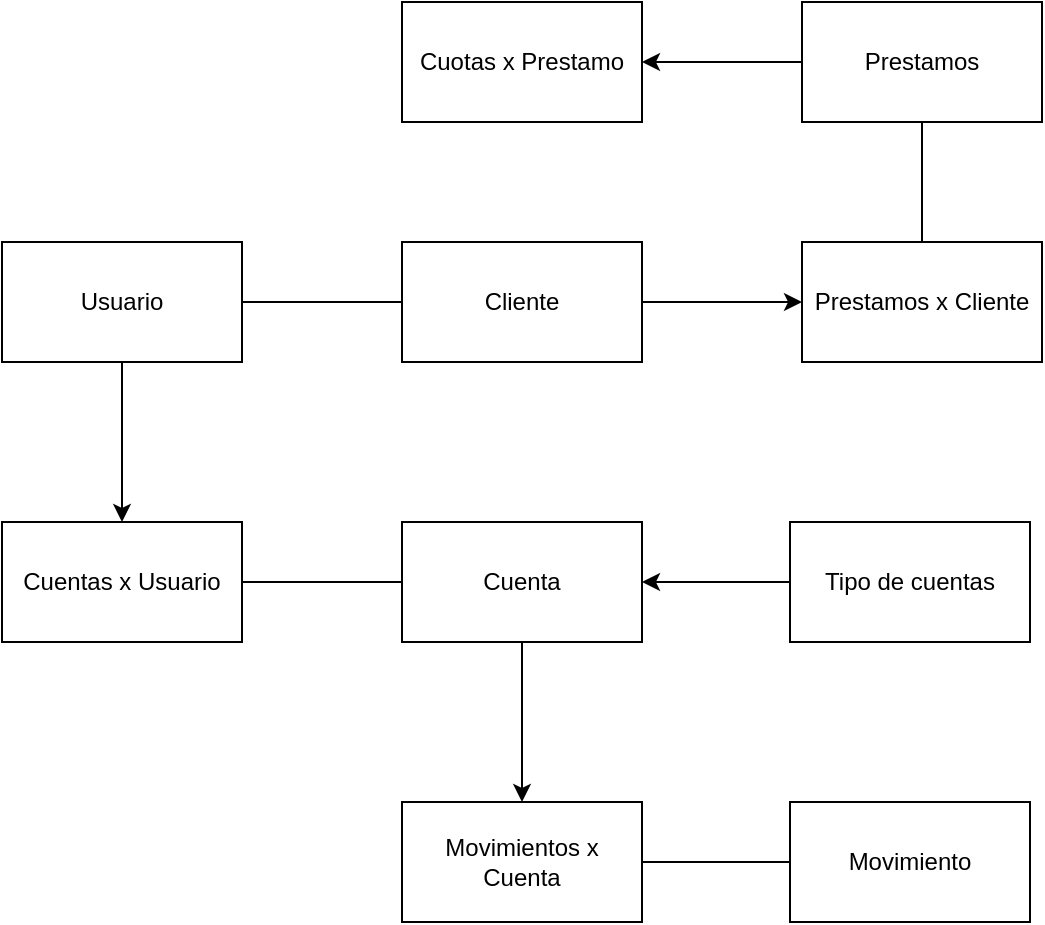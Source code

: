 <mxfile version="13.2.1"><diagram id="_gkLIs0uk-5TrZUXJcpD" name="Page-1"><mxGraphModel dx="1695" dy="479" grid="1" gridSize="10" guides="1" tooltips="1" connect="1" arrows="1" fold="1" page="1" pageScale="1" pageWidth="827" pageHeight="1169" math="0" shadow="0"><root><mxCell id="0"/><mxCell id="1" parent="0"/><mxCell id="7OMqnaxfyBUedHA_ljI--8" value="" style="edgeStyle=orthogonalEdgeStyle;rounded=0;orthogonalLoop=1;jettySize=auto;html=1;entryX=0;entryY=0.5;entryDx=0;entryDy=0;" parent="1" source="7OMqnaxfyBUedHA_ljI--1" target="7OMqnaxfyBUedHA_ljI--21" edge="1"><mxGeometry relative="1" as="geometry"><mxPoint x="360" y="170" as="targetPoint"/></mxGeometry></mxCell><mxCell id="7OMqnaxfyBUedHA_ljI--1" value="&lt;div&gt;Cliente&lt;/div&gt;" style="rounded=0;whiteSpace=wrap;html=1;" parent="1" vertex="1"><mxGeometry x="160" y="140" width="120" height="60" as="geometry"/></mxCell><mxCell id="7OMqnaxfyBUedHA_ljI--12" value="" style="edgeStyle=orthogonalEdgeStyle;rounded=0;orthogonalLoop=1;jettySize=auto;html=1;exitX=0.5;exitY=1;exitDx=0;exitDy=0;" parent="1" source="7OMqnaxfyBUedHA_ljI--18" target="7OMqnaxfyBUedHA_ljI--11" edge="1"><mxGeometry relative="1" as="geometry"/></mxCell><mxCell id="7OMqnaxfyBUedHA_ljI--21" value="Prestamos x Cliente" style="rounded=0;whiteSpace=wrap;html=1;" parent="1" vertex="1"><mxGeometry x="360" y="140" width="120" height="60" as="geometry"/></mxCell><mxCell id="ldl8a7OzUvdiZdzU9j7_-2" value="" style="edgeStyle=orthogonalEdgeStyle;rounded=0;orthogonalLoop=1;jettySize=auto;html=1;" parent="1" source="Hh0oZexJOtV7CmsJegK9-2" target="ldl8a7OzUvdiZdzU9j7_-1" edge="1"><mxGeometry relative="1" as="geometry"/></mxCell><mxCell id="Hh0oZexJOtV7CmsJegK9-2" value="Prestamos" style="rounded=0;whiteSpace=wrap;html=1;" parent="1" vertex="1"><mxGeometry x="360" y="20" width="120" height="60" as="geometry"/></mxCell><mxCell id="ldl8a7OzUvdiZdzU9j7_-1" value="Cuotas x Prestamo" style="rounded=0;whiteSpace=wrap;html=1;" parent="1" vertex="1"><mxGeometry x="160" y="20" width="120" height="60" as="geometry"/></mxCell><mxCell id="7OMqnaxfyBUedHA_ljI--18" value="&lt;div&gt;Cuenta&lt;br&gt;&lt;/div&gt;" style="rounded=0;whiteSpace=wrap;html=1;" parent="1" vertex="1"><mxGeometry x="160" y="280" width="120" height="60" as="geometry"/></mxCell><mxCell id="Hh0oZexJOtV7CmsJegK9-9" value="Cuentas x Usuario" style="rounded=0;whiteSpace=wrap;html=1;" parent="1" vertex="1"><mxGeometry x="-40" y="280" width="120" height="60" as="geometry"/></mxCell><mxCell id="Hh0oZexJOtV7CmsJegK9-17" value="" style="edgeStyle=orthogonalEdgeStyle;rounded=0;orthogonalLoop=1;jettySize=auto;html=1;" parent="1" source="7OMqnaxfyBUedHA_ljI--15" target="7OMqnaxfyBUedHA_ljI--18" edge="1"><mxGeometry relative="1" as="geometry"/></mxCell><mxCell id="7OMqnaxfyBUedHA_ljI--15" value="Tipo de cuentas" style="rounded=0;whiteSpace=wrap;html=1;" parent="1" vertex="1"><mxGeometry x="354" y="280" width="120" height="60" as="geometry"/></mxCell><mxCell id="Hh0oZexJOtV7CmsJegK9-11" value="" style="edgeStyle=orthogonalEdgeStyle;rounded=0;orthogonalLoop=1;jettySize=auto;html=1;" parent="1" source="7OMqnaxfyBUedHA_ljI--4" target="Hh0oZexJOtV7CmsJegK9-9" edge="1"><mxGeometry relative="1" as="geometry"/></mxCell><mxCell id="7OMqnaxfyBUedHA_ljI--4" value="&lt;div&gt;Usuario&lt;/div&gt;" style="rounded=0;whiteSpace=wrap;html=1;" parent="1" vertex="1"><mxGeometry x="-40" y="140" width="120" height="60" as="geometry"/></mxCell><mxCell id="7OMqnaxfyBUedHA_ljI--11" value="Movimientos x Cuenta" style="rounded=0;whiteSpace=wrap;html=1;" parent="1" vertex="1"><mxGeometry x="160" y="420" width="120" height="60" as="geometry"/></mxCell><mxCell id="Hh0oZexJOtV7CmsJegK9-7" value="&lt;div&gt;Movimiento&lt;/div&gt;" style="rounded=0;whiteSpace=wrap;html=1;" parent="1" vertex="1"><mxGeometry x="354" y="420" width="120" height="60" as="geometry"/></mxCell><mxCell id="Hh0oZexJOtV7CmsJegK9-6" value="" style="endArrow=none;html=1;entryX=0.5;entryY=1;entryDx=0;entryDy=0;exitX=0.5;exitY=0;exitDx=0;exitDy=0;" parent="1" source="7OMqnaxfyBUedHA_ljI--21" target="Hh0oZexJOtV7CmsJegK9-2" edge="1"><mxGeometry width="50" height="50" relative="1" as="geometry"><mxPoint x="610" y="150" as="sourcePoint"/><mxPoint x="660" y="100" as="targetPoint"/></mxGeometry></mxCell><mxCell id="Hh0oZexJOtV7CmsJegK9-12" value="" style="endArrow=none;html=1;exitX=1;exitY=0.5;exitDx=0;exitDy=0;entryX=0;entryY=0.5;entryDx=0;entryDy=0;" parent="1" target="7OMqnaxfyBUedHA_ljI--1" edge="1"><mxGeometry width="50" height="50" relative="1" as="geometry"><mxPoint x="80" y="170" as="sourcePoint"/><mxPoint x="150" y="160" as="targetPoint"/></mxGeometry></mxCell><mxCell id="Hh0oZexJOtV7CmsJegK9-15" value="" style="endArrow=none;html=1;exitX=1;exitY=0.5;exitDx=0;exitDy=0;entryX=0;entryY=0.5;entryDx=0;entryDy=0;" parent="1" source="Hh0oZexJOtV7CmsJegK9-9" target="7OMqnaxfyBUedHA_ljI--18" edge="1"><mxGeometry width="50" height="50" relative="1" as="geometry"><mxPoint x="310" y="350" as="sourcePoint"/><mxPoint x="360" y="300" as="targetPoint"/></mxGeometry></mxCell><mxCell id="Hh0oZexJOtV7CmsJegK9-18" value="" style="endArrow=none;html=1;entryX=0;entryY=0.5;entryDx=0;entryDy=0;exitX=1;exitY=0.5;exitDx=0;exitDy=0;" parent="1" target="Hh0oZexJOtV7CmsJegK9-7" edge="1" source="7OMqnaxfyBUedHA_ljI--11"><mxGeometry width="50" height="50" relative="1" as="geometry"><mxPoint x="480" y="450" as="sourcePoint"/><mxPoint x="540" y="400" as="targetPoint"/></mxGeometry></mxCell></root></mxGraphModel></diagram></mxfile>